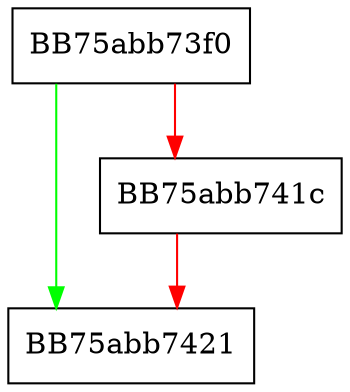 digraph init {
  node [shape="box"];
  graph [splines=ortho];
  BB75abb73f0 -> BB75abb7421 [color="green"];
  BB75abb73f0 -> BB75abb741c [color="red"];
  BB75abb741c -> BB75abb7421 [color="red"];
}